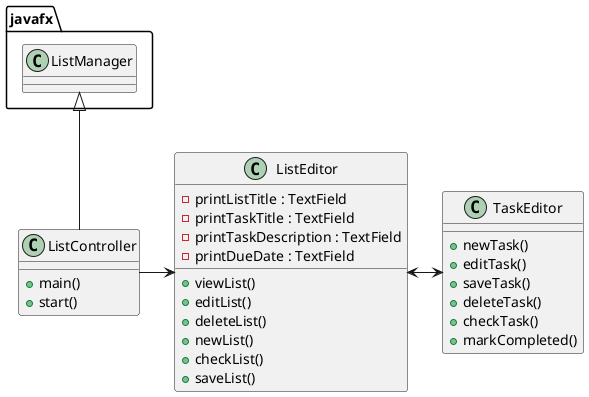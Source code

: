@startuml
'https://plantuml.com/class-diagram

class ListController {
    + main()
    + start()
}

class ListEditor {
    - printListTitle : TextField
    - printTaskTitle : TextField
    - printTaskDescription : TextField
    - printDueDate : TextField

    + viewList()
    + editList()
    + deleteList()
    + newList()
    + checkList()
    + saveList()
}
class TaskEditor {
+ newTask()
    + editTask()
    + saveTask()
    + deleteTask()
    + checkTask()
    + markCompleted()
}

javafx.ListManager <|-- ListController
ListController -> ListEditor
ListEditor <-> TaskEditor

@enduml